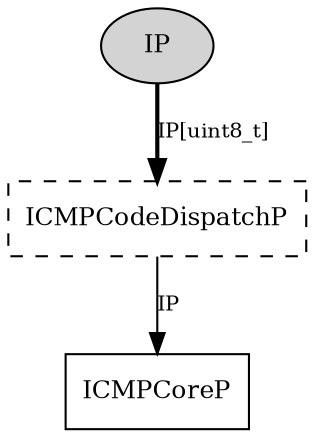 digraph "tos.lib.net.blip.icmp.ICMPCodeDispatchC" {
  n0x4169aab8 [shape=ellipse, style=filled, label="IP", fontsize=12];
  "ICMPCodeDispatchC.ICMPCodeDispatchP" [fontsize=12, shape=box, style=dashed, label="ICMPCodeDispatchP", URL="../chtml/tos.lib.net.blip.icmp.ICMPCodeDispatchP.html"];
  "ICMPCodeDispatchC.ICMPCodeDispatchP" [fontsize=12, shape=box, style=dashed, label="ICMPCodeDispatchP", URL="../chtml/tos.lib.net.blip.icmp.ICMPCodeDispatchP.html"];
  "ICMPCoreP" [fontsize=12, shape=box, URL="../chtml/tos.lib.net.blip.icmp.ICMPCoreP.html"];
  "n0x4169aab8" -> "ICMPCodeDispatchC.ICMPCodeDispatchP" [label="IP[uint8_t]", style=bold, URL="../ihtml/tos.lib.net.blip.interfaces.IP.html", fontsize=10];
  "ICMPCodeDispatchC.ICMPCodeDispatchP" -> "ICMPCoreP" [label="IP", URL="../ihtml/tos.lib.net.blip.interfaces.IP.html", fontsize=10];
}
